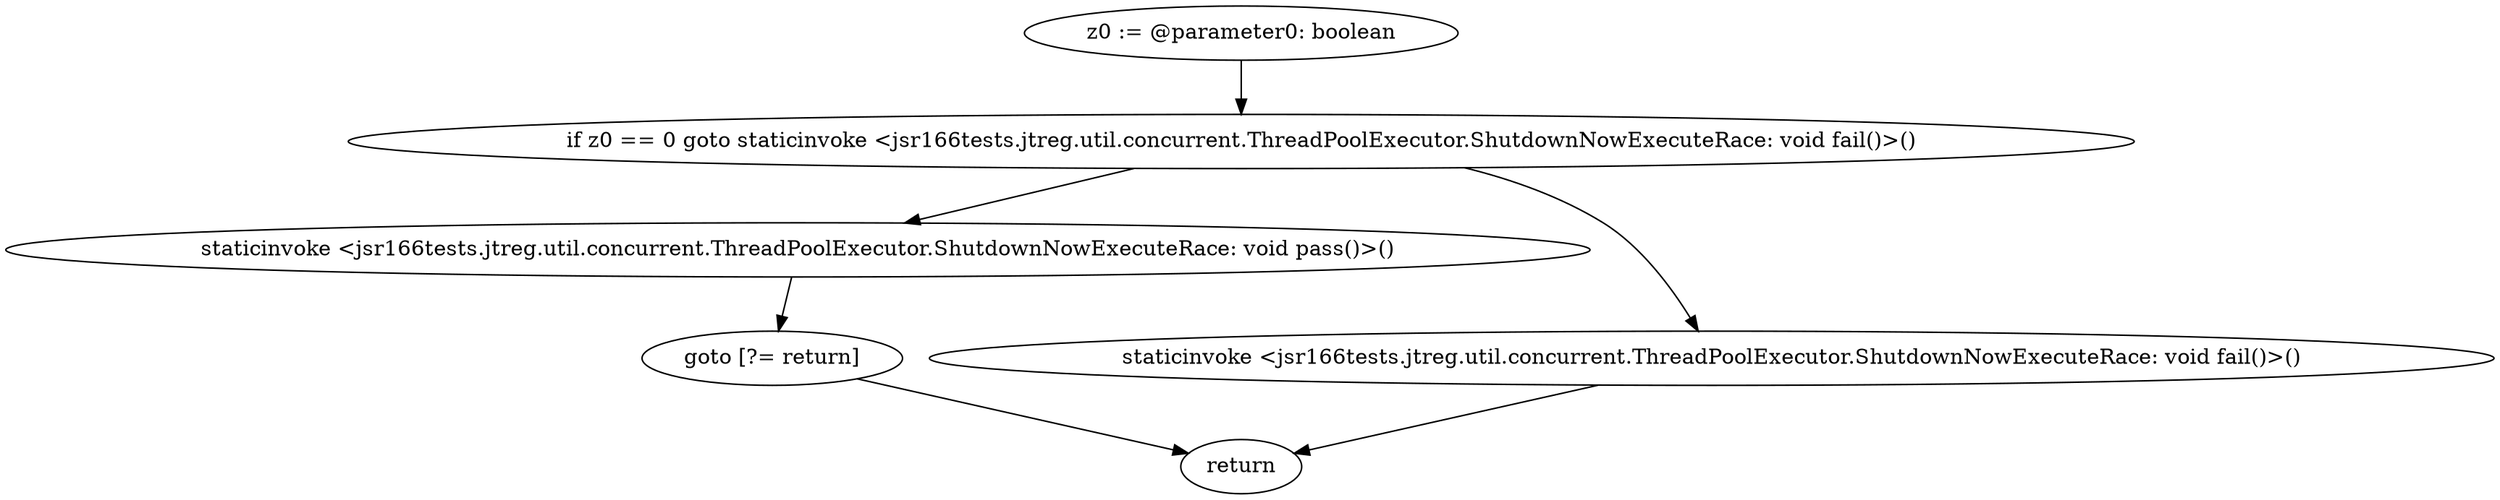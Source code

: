 digraph "unitGraph" {
    "z0 := @parameter0: boolean"
    "if z0 == 0 goto staticinvoke <jsr166tests.jtreg.util.concurrent.ThreadPoolExecutor.ShutdownNowExecuteRace: void fail()>()"
    "staticinvoke <jsr166tests.jtreg.util.concurrent.ThreadPoolExecutor.ShutdownNowExecuteRace: void pass()>()"
    "goto [?= return]"
    "staticinvoke <jsr166tests.jtreg.util.concurrent.ThreadPoolExecutor.ShutdownNowExecuteRace: void fail()>()"
    "return"
    "z0 := @parameter0: boolean"->"if z0 == 0 goto staticinvoke <jsr166tests.jtreg.util.concurrent.ThreadPoolExecutor.ShutdownNowExecuteRace: void fail()>()";
    "if z0 == 0 goto staticinvoke <jsr166tests.jtreg.util.concurrent.ThreadPoolExecutor.ShutdownNowExecuteRace: void fail()>()"->"staticinvoke <jsr166tests.jtreg.util.concurrent.ThreadPoolExecutor.ShutdownNowExecuteRace: void pass()>()";
    "if z0 == 0 goto staticinvoke <jsr166tests.jtreg.util.concurrent.ThreadPoolExecutor.ShutdownNowExecuteRace: void fail()>()"->"staticinvoke <jsr166tests.jtreg.util.concurrent.ThreadPoolExecutor.ShutdownNowExecuteRace: void fail()>()";
    "staticinvoke <jsr166tests.jtreg.util.concurrent.ThreadPoolExecutor.ShutdownNowExecuteRace: void pass()>()"->"goto [?= return]";
    "goto [?= return]"->"return";
    "staticinvoke <jsr166tests.jtreg.util.concurrent.ThreadPoolExecutor.ShutdownNowExecuteRace: void fail()>()"->"return";
}
